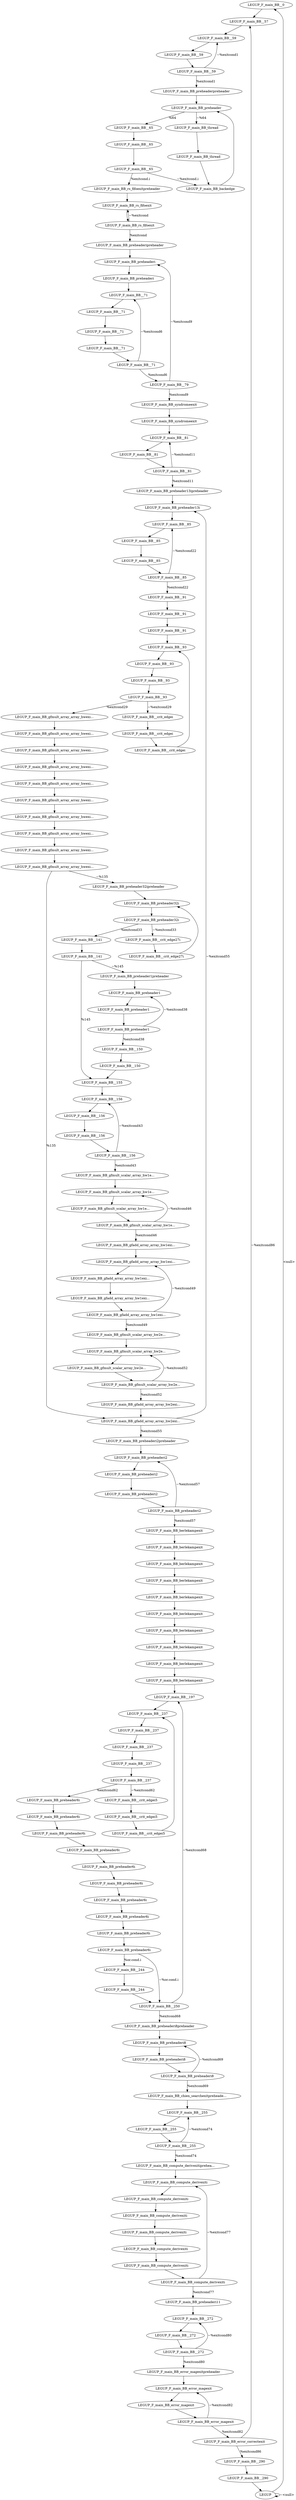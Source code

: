 digraph {
Node0x34ae2a0[label="LEGUP_F_main_BB__0"];
Node0x34ae100[label="LEGUP"];
Node0x34ae100 -> Node0x34ae2a0[label="<null>"];
Node0x34ae100 -> Node0x34ae100[label="~<null>"];
Node0x34ae370[label="LEGUP_F_main_BB__57"];
Node0x34ae2a0 -> Node0x34ae370;
Node0x34ae440[label="LEGUP_F_main_BB__59"];
Node0x34ae370 -> Node0x34ae440;
Node0x34ae510[label="LEGUP_F_main_BB__59"];
Node0x34ae440 -> Node0x34ae510;
Node0x34ae5e0[label="LEGUP_F_main_BB__59"];
Node0x34ae510 -> Node0x34ae5e0;
Node0x34ae6b0[label="LEGUP_F_main_BB_preheaderpreheader"];
Node0x34ae5e0 -> Node0x34ae6b0[label="%exitcond1"];
Node0x34ae5e0 -> Node0x34ae440[label="~%exitcond1"];
Node0x34ae780[label="LEGUP_F_main_BB_preheader"];
Node0x34ae6b0 -> Node0x34ae780;
Node0x34ae9f0[label="LEGUP_F_main_BB__65"];
Node0x34ae780 -> Node0x34ae9f0[label="%64"];
Node0x34ae850[label="LEGUP_F_main_BB_thread"];
Node0x34ae780 -> Node0x34ae850[label="~%64"];
Node0x34ae920[label="LEGUP_F_main_BB_thread"];
Node0x34ae850 -> Node0x34ae920;
Node0x34aed30[label="LEGUP_F_main_BB_backedge"];
Node0x34ae920 -> Node0x34aed30;
Node0x34aeac0[label="LEGUP_F_main_BB__65"];
Node0x34ae9f0 -> Node0x34aeac0;
Node0x34aeb90[label="LEGUP_F_main_BB__65"];
Node0x34aeac0 -> Node0x34aeb90;
Node0x34aec60[label="LEGUP_F_main_BB_rs_fifoexitpreheader"];
Node0x34aeb90 -> Node0x34aec60[label="%exitcond.i"];
Node0x34aeb90 -> Node0x34aed30[label="~%exitcond.i"];
Node0x34aee00[label="LEGUP_F_main_BB_rs_fifoexit"];
Node0x34aec60 -> Node0x34aee00;
Node0x34aed30 -> Node0x34ae780;
Node0x34aeed0[label="LEGUP_F_main_BB_rs_fifoexit"];
Node0x34aee00 -> Node0x34aeed0;
Node0x34aefa0[label="LEGUP_F_main_BB_preheaderipreheader"];
Node0x34aeed0 -> Node0x34aefa0[label="%exitcond"];
Node0x34aeed0 -> Node0x34aee00[label="~%exitcond"];
Node0x34af070[label="LEGUP_F_main_BB_preheaderi"];
Node0x34aefa0 -> Node0x34af070;
Node0x34af140[label="LEGUP_F_main_BB_preheaderi"];
Node0x34af070 -> Node0x34af140;
Node0x34af210[label="LEGUP_F_main_BB__71"];
Node0x34af140 -> Node0x34af210;
Node0x345a640[label="LEGUP_F_main_BB__71"];
Node0x34af210 -> Node0x345a640;
Node0x345a710[label="LEGUP_F_main_BB__71"];
Node0x345a640 -> Node0x345a710;
Node0x345a7e0[label="LEGUP_F_main_BB__71"];
Node0x345a710 -> Node0x345a7e0;
Node0x345a8b0[label="LEGUP_F_main_BB__71"];
Node0x345a7e0 -> Node0x345a8b0;
Node0x345a980[label="LEGUP_F_main_BB__79"];
Node0x345a8b0 -> Node0x345a980[label="%exitcond6"];
Node0x345a8b0 -> Node0x34af210[label="~%exitcond6"];
Node0x345aa50[label="LEGUP_F_main_BB_syndromeexit"];
Node0x345a980 -> Node0x345aa50[label="%exitcond9"];
Node0x345a980 -> Node0x34af070[label="~%exitcond9"];
Node0x345ab20[label="LEGUP_F_main_BB_syndromeexit"];
Node0x345aa50 -> Node0x345ab20;
Node0x345abf0[label="LEGUP_F_main_BB__81"];
Node0x345ab20 -> Node0x345abf0;
Node0x345acc0[label="LEGUP_F_main_BB__81"];
Node0x345abf0 -> Node0x345acc0;
Node0x345ad90[label="LEGUP_F_main_BB__81"];
Node0x345acc0 -> Node0x345ad90;
Node0x345ae60[label="LEGUP_F_main_BB_preheader13ipreheader"];
Node0x345ad90 -> Node0x345ae60[label="%exitcond11"];
Node0x345ad90 -> Node0x345abf0[label="~%exitcond11"];
Node0x345af30[label="LEGUP_F_main_BB_preheader13i"];
Node0x345ae60 -> Node0x345af30;
Node0x345b000[label="LEGUP_F_main_BB__85"];
Node0x345af30 -> Node0x345b000;
Node0x345b0d0[label="LEGUP_F_main_BB__85"];
Node0x345b000 -> Node0x345b0d0;
Node0x345b1a0[label="LEGUP_F_main_BB__85"];
Node0x345b0d0 -> Node0x345b1a0;
Node0x345b270[label="LEGUP_F_main_BB__85"];
Node0x345b1a0 -> Node0x345b270;
Node0x345b340[label="LEGUP_F_main_BB__91"];
Node0x345b270 -> Node0x345b340[label="%exitcond22"];
Node0x345b270 -> Node0x345b000[label="~%exitcond22"];
Node0x345b410[label="LEGUP_F_main_BB__91"];
Node0x345b340 -> Node0x345b410;
Node0x345b4e0[label="LEGUP_F_main_BB__91"];
Node0x345b410 -> Node0x345b4e0;
Node0x345b5b0[label="LEGUP_F_main_BB__93"];
Node0x345b4e0 -> Node0x345b5b0;
Node0x345b680[label="LEGUP_F_main_BB__93"];
Node0x345b5b0 -> Node0x345b680;
Node0x345b750[label="LEGUP_F_main_BB__93"];
Node0x345b680 -> Node0x345b750;
Node0x345b820[label="LEGUP_F_main_BB__93"];
Node0x345b750 -> Node0x345b820;
Node0x345bb60[label="LEGUP_F_main_BB_gfmult_array_array_hwexi..."];
Node0x345b820 -> Node0x345bb60[label="%exitcond29"];
Node0x345b8f0[label="LEGUP_F_main_BB__crit_edgei"];
Node0x345b820 -> Node0x345b8f0[label="~%exitcond29"];
Node0x345b9c0[label="LEGUP_F_main_BB__crit_edgei"];
Node0x345b8f0 -> Node0x345b9c0;
Node0x345ba90[label="LEGUP_F_main_BB__crit_edgei"];
Node0x345b9c0 -> Node0x345ba90;
Node0x345ba90 -> Node0x345b5b0;
Node0x345bc30[label="LEGUP_F_main_BB_gfmult_array_array_hwexi..."];
Node0x345bb60 -> Node0x345bc30;
Node0x345bd00[label="LEGUP_F_main_BB_gfmult_array_array_hwexi..."];
Node0x345bc30 -> Node0x345bd00;
Node0x345bdd0[label="LEGUP_F_main_BB_gfmult_array_array_hwexi..."];
Node0x345bd00 -> Node0x345bdd0;
Node0x345bea0[label="LEGUP_F_main_BB_gfmult_array_array_hwexi..."];
Node0x345bdd0 -> Node0x345bea0;
Node0x345bf70[label="LEGUP_F_main_BB_gfmult_array_array_hwexi..."];
Node0x345bea0 -> Node0x345bf70;
Node0x345c040[label="LEGUP_F_main_BB_gfmult_array_array_hwexi..."];
Node0x345bf70 -> Node0x345c040;
Node0x345c110[label="LEGUP_F_main_BB_gfmult_array_array_hwexi..."];
Node0x345c040 -> Node0x345c110;
Node0x345c1e0[label="LEGUP_F_main_BB_gfmult_array_array_hwexi..."];
Node0x345c110 -> Node0x345c1e0;
Node0x345c2b0[label="LEGUP_F_main_BB_gfmult_array_array_hwexi..."];
Node0x345c1e0 -> Node0x345c2b0;
Node0x345dd80[label="LEGUP_F_main_BB_gfadd_array_array_hw2exi..."];
Node0x345c2b0 -> Node0x345dd80[label="%135"];
Node0x345c380[label="LEGUP_F_main_BB_preheader32ipreheader"];
Node0x345c2b0 -> Node0x345c380[label="~%135"];
Node0x345c450[label="LEGUP_F_main_BB_preheader32i"];
Node0x345c380 -> Node0x345c450;
Node0x345c520[label="LEGUP_F_main_BB_preheader32i"];
Node0x345c450 -> Node0x345c520;
Node0x345c790[label="LEGUP_F_main_BB__141"];
Node0x345c520 -> Node0x345c790[label="%exitcond33"];
Node0x345c5f0[label="LEGUP_F_main_BB__crit_edge27i"];
Node0x345c520 -> Node0x345c5f0[label="~%exitcond33"];
Node0x345c6c0[label="LEGUP_F_main_BB__crit_edge27i"];
Node0x345c5f0 -> Node0x345c6c0;
Node0x345c6c0 -> Node0x345c450;
Node0x345c860[label="LEGUP_F_main_BB__141"];
Node0x345c790 -> Node0x345c860;
Node0x345ce10[label="LEGUP_F_main_BB__155"];
Node0x345c860 -> Node0x345ce10[label="%145"];
Node0x345c930[label="LEGUP_F_main_BB_preheader1preheader"];
Node0x345c860 -> Node0x345c930[label="~%145"];
Node0x345ca00[label="LEGUP_F_main_BB_preheader1"];
Node0x345c930 -> Node0x345ca00;
Node0x345cad0[label="LEGUP_F_main_BB_preheader1"];
Node0x345ca00 -> Node0x345cad0;
Node0x345cba0[label="LEGUP_F_main_BB_preheader1"];
Node0x345cad0 -> Node0x345cba0;
Node0x345cc70[label="LEGUP_F_main_BB__150"];
Node0x345cba0 -> Node0x345cc70[label="%exitcond38"];
Node0x345cba0 -> Node0x345ca00[label="~%exitcond38"];
Node0x345cd40[label="LEGUP_F_main_BB__150"];
Node0x345cc70 -> Node0x345cd40;
Node0x345cd40 -> Node0x345ce10;
Node0x345cee0[label="LEGUP_F_main_BB__156"];
Node0x345ce10 -> Node0x345cee0;
Node0x345cfb0[label="LEGUP_F_main_BB__156"];
Node0x345cee0 -> Node0x345cfb0;
Node0x345d080[label="LEGUP_F_main_BB__156"];
Node0x345cfb0 -> Node0x345d080;
Node0x345d150[label="LEGUP_F_main_BB__156"];
Node0x345d080 -> Node0x345d150;
Node0x345d220[label="LEGUP_F_main_BB_gfmult_scalar_array_hw1e..."];
Node0x345d150 -> Node0x345d220[label="%exitcond43"];
Node0x345d150 -> Node0x345cee0[label="~%exitcond43"];
Node0x345d2f0[label="LEGUP_F_main_BB_gfmult_scalar_array_hw1e..."];
Node0x345d220 -> Node0x345d2f0;
Node0x345d3c0[label="LEGUP_F_main_BB_gfmult_scalar_array_hw1e..."];
Node0x345d2f0 -> Node0x345d3c0;
Node0x345d490[label="LEGUP_F_main_BB_gfmult_scalar_array_hw1e..."];
Node0x345d3c0 -> Node0x345d490;
Node0x345d560[label="LEGUP_F_main_BB_gfadd_array_array_hw1exi..."];
Node0x345d490 -> Node0x345d560[label="%exitcond46"];
Node0x345d490 -> Node0x345d2f0[label="~%exitcond46"];
Node0x345d630[label="LEGUP_F_main_BB_gfadd_array_array_hw1exi..."];
Node0x345d560 -> Node0x345d630;
Node0x345d700[label="LEGUP_F_main_BB_gfadd_array_array_hw1exi..."];
Node0x345d630 -> Node0x345d700;
Node0x345d7d0[label="LEGUP_F_main_BB_gfadd_array_array_hw1exi..."];
Node0x345d700 -> Node0x345d7d0;
Node0x345d8a0[label="LEGUP_F_main_BB_gfadd_array_array_hw1exi..."];
Node0x345d7d0 -> Node0x345d8a0;
Node0x345d970[label="LEGUP_F_main_BB_gfmult_scalar_array_hw2e..."];
Node0x345d8a0 -> Node0x345d970[label="%exitcond49"];
Node0x345d8a0 -> Node0x345d630[label="~%exitcond49"];
Node0x345da40[label="LEGUP_F_main_BB_gfmult_scalar_array_hw2e..."];
Node0x345d970 -> Node0x345da40;
Node0x345db10[label="LEGUP_F_main_BB_gfmult_scalar_array_hw2e..."];
Node0x345da40 -> Node0x345db10;
Node0x345dbe0[label="LEGUP_F_main_BB_gfmult_scalar_array_hw2e..."];
Node0x345db10 -> Node0x345dbe0;
Node0x345dcb0[label="LEGUP_F_main_BB_gfadd_array_array_hw2exi..."];
Node0x345dbe0 -> Node0x345dcb0[label="%exitcond52"];
Node0x345dbe0 -> Node0x345da40[label="~%exitcond52"];
Node0x345dcb0 -> Node0x345dd80;
Node0x345de50[label="LEGUP_F_main_BB_preheaderi2preheader"];
Node0x345dd80 -> Node0x345de50[label="%exitcond55"];
Node0x345dd80 -> Node0x345af30[label="~%exitcond55"];
Node0x345df20[label="LEGUP_F_main_BB_preheaderi2"];
Node0x345de50 -> Node0x345df20;
Node0x345dff0[label="LEGUP_F_main_BB_preheaderi2"];
Node0x345df20 -> Node0x345dff0;
Node0x345e0c0[label="LEGUP_F_main_BB_preheaderi2"];
Node0x345dff0 -> Node0x345e0c0;
Node0x345e190[label="LEGUP_F_main_BB_preheaderi2"];
Node0x345e0c0 -> Node0x345e190;
Node0x345e260[label="LEGUP_F_main_BB_berlekampexit"];
Node0x345e190 -> Node0x345e260[label="%exitcond57"];
Node0x345e190 -> Node0x345df20[label="~%exitcond57"];
Node0x345e330[label="LEGUP_F_main_BB_berlekampexit"];
Node0x345e260 -> Node0x345e330;
Node0x345e400[label="LEGUP_F_main_BB_berlekampexit"];
Node0x345e330 -> Node0x345e400;
Node0x345e4d0[label="LEGUP_F_main_BB_berlekampexit"];
Node0x345e400 -> Node0x345e4d0;
Node0x345e5a0[label="LEGUP_F_main_BB_berlekampexit"];
Node0x345e4d0 -> Node0x345e5a0;
Node0x345e670[label="LEGUP_F_main_BB_berlekampexit"];
Node0x345e5a0 -> Node0x345e670;
Node0x345e740[label="LEGUP_F_main_BB_berlekampexit"];
Node0x345e670 -> Node0x345e740;
Node0x345e810[label="LEGUP_F_main_BB_berlekampexit"];
Node0x345e740 -> Node0x345e810;
Node0x345e8e0[label="LEGUP_F_main_BB_berlekampexit"];
Node0x345e810 -> Node0x345e8e0;
Node0x345e9b0[label="LEGUP_F_main_BB_berlekampexit"];
Node0x345e8e0 -> Node0x345e9b0;
Node0x345ea80[label="LEGUP_F_main_BB__197"];
Node0x345e9b0 -> Node0x345ea80;
Node0x345f370[label="LEGUP_F_main_BB__237"];
Node0x345ea80 -> Node0x345f370;
Node0x345ec20[label="LEGUP_F_main_BB_preheader6i"];
Node0x345eb50[label="LEGUP_F_main_BB_preheader6i"];
Node0x345eb50 -> Node0x345ec20;
Node0x345ecf0[label="LEGUP_F_main_BB_preheader6i"];
Node0x345ec20 -> Node0x345ecf0;
Node0x345edc0[label="LEGUP_F_main_BB_preheader6i"];
Node0x345ecf0 -> Node0x345edc0;
Node0x345ee90[label="LEGUP_F_main_BB_preheader6i"];
Node0x345edc0 -> Node0x345ee90;
Node0x345ef60[label="LEGUP_F_main_BB_preheader6i"];
Node0x345ee90 -> Node0x345ef60;
Node0x345f030[label="LEGUP_F_main_BB_preheader6i"];
Node0x345ef60 -> Node0x345f030;
Node0x345f100[label="LEGUP_F_main_BB_preheader6i"];
Node0x345f030 -> Node0x345f100;
Node0x345f1d0[label="LEGUP_F_main_BB_preheader6i"];
Node0x345f100 -> Node0x345f1d0;
Node0x345f2a0[label="LEGUP_F_main_BB_preheader6i"];
Node0x345f1d0 -> Node0x345f2a0;
Node0x345fab0[label="LEGUP_F_main_BB__244"];
Node0x345f2a0 -> Node0x345fab0[label="%or.cond.i"];
Node0x345fcd0[label="LEGUP_F_main_BB__250"];
Node0x345f2a0 -> Node0x345fcd0[label="~%or.cond.i"];
Node0x345f440[label="LEGUP_F_main_BB__237"];
Node0x345f370 -> Node0x345f440;
Node0x345f510[label="LEGUP_F_main_BB__237"];
Node0x345f440 -> Node0x345f510;
Node0x345f5e0[label="LEGUP_F_main_BB__237"];
Node0x345f510 -> Node0x345f5e0;
Node0x345f6b0[label="LEGUP_F_main_BB__237"];
Node0x345f5e0 -> Node0x345f6b0;
Node0x345f6b0 -> Node0x345eb50[label="%exitcond62"];
Node0x345f780[label="LEGUP_F_main_BB__crit_edgei5"];
Node0x345f6b0 -> Node0x345f780[label="~%exitcond62"];
Node0x345f890[label="LEGUP_F_main_BB__crit_edgei5"];
Node0x345f780 -> Node0x345f890;
Node0x345f9a0[label="LEGUP_F_main_BB__crit_edgei5"];
Node0x345f890 -> Node0x345f9a0;
Node0x345f9a0 -> Node0x345f370;
Node0x345fbc0[label="LEGUP_F_main_BB__244"];
Node0x345fab0 -> Node0x345fbc0;
Node0x345fbc0 -> Node0x345fcd0;
Node0x345fde0[label="LEGUP_F_main_BB_preheaderi8preheader"];
Node0x345fcd0 -> Node0x345fde0[label="%exitcond68"];
Node0x345fcd0 -> Node0x345ea80[label="~%exitcond68"];
Node0x345fef0[label="LEGUP_F_main_BB_preheaderi8"];
Node0x345fde0 -> Node0x345fef0;
Node0x3460000[label="LEGUP_F_main_BB_preheaderi8"];
Node0x345fef0 -> Node0x3460000;
Node0x3460110[label="LEGUP_F_main_BB_preheaderi8"];
Node0x3460000 -> Node0x3460110;
Node0x3460220[label="LEGUP_F_main_BB_chien_searchexitpreheade..."];
Node0x3460110 -> Node0x3460220[label="%exitcond69"];
Node0x3460110 -> Node0x345fef0[label="~%exitcond69"];
Node0x3460330[label="LEGUP_F_main_BB__255"];
Node0x3460220 -> Node0x3460330;
Node0x3460440[label="LEGUP_F_main_BB__255"];
Node0x3460330 -> Node0x3460440;
Node0x3460550[label="LEGUP_F_main_BB__255"];
Node0x3460440 -> Node0x3460550;
Node0x3460660[label="LEGUP_F_main_BB_compute_derivexitiprehea..."];
Node0x3460550 -> Node0x3460660[label="%exitcond74"];
Node0x3460550 -> Node0x3460330[label="~%exitcond74"];
Node0x3460880[label="LEGUP_F_main_BB_compute_derivexiti"];
Node0x3460660 -> Node0x3460880;
Node0x3460ff0[label="LEGUP_F_main_BB__272"];
Node0x3460770[label="LEGUP_F_main_BB_preheaderi11"];
Node0x3460770 -> Node0x3460ff0;
Node0x3460990[label="LEGUP_F_main_BB_compute_derivexiti"];
Node0x3460880 -> Node0x3460990;
Node0x3460aa0[label="LEGUP_F_main_BB_compute_derivexiti"];
Node0x3460990 -> Node0x3460aa0;
Node0x3460bb0[label="LEGUP_F_main_BB_compute_derivexiti"];
Node0x3460aa0 -> Node0x3460bb0;
Node0x3460cc0[label="LEGUP_F_main_BB_compute_derivexiti"];
Node0x3460bb0 -> Node0x3460cc0;
Node0x3460dd0[label="LEGUP_F_main_BB_compute_derivexiti"];
Node0x3460cc0 -> Node0x3460dd0;
Node0x3460ee0[label="LEGUP_F_main_BB_compute_derivexiti"];
Node0x3460dd0 -> Node0x3460ee0;
Node0x3460ee0 -> Node0x3460770[label="%exitcond77"];
Node0x3460ee0 -> Node0x3460880[label="~%exitcond77"];
Node0x3461100[label="LEGUP_F_main_BB__272"];
Node0x3460ff0 -> Node0x3461100;
Node0x3461210[label="LEGUP_F_main_BB__272"];
Node0x3461100 -> Node0x3461210;
Node0x3461320[label="LEGUP_F_main_BB_error_magexitpreheader"];
Node0x3461210 -> Node0x3461320[label="%exitcond80"];
Node0x3461210 -> Node0x3460ff0[label="~%exitcond80"];
Node0x3461430[label="LEGUP_F_main_BB_error_magexit"];
Node0x3461320 -> Node0x3461430;
Node0x3461540[label="LEGUP_F_main_BB_error_magexit"];
Node0x3461430 -> Node0x3461540;
Node0x3461650[label="LEGUP_F_main_BB_error_magexit"];
Node0x3461540 -> Node0x3461650;
Node0x3461760[label="LEGUP_F_main_BB_error_correctexit"];
Node0x3461650 -> Node0x3461760[label="%exitcond82"];
Node0x3461650 -> Node0x3461430[label="~%exitcond82"];
Node0x3461870[label="LEGUP_F_main_BB__290"];
Node0x3461760 -> Node0x3461870[label="%exitcond86"];
Node0x3461760 -> Node0x34ae370[label="~%exitcond86"];
Node0x3461980[label="LEGUP_F_main_BB__290"];
Node0x3461870 -> Node0x3461980;
Node0x3461980 -> Node0x34ae100;
}
